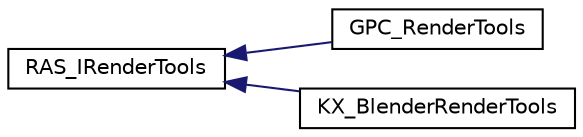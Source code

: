 digraph G
{
  edge [fontname="Helvetica",fontsize="10",labelfontname="Helvetica",labelfontsize="10"];
  node [fontname="Helvetica",fontsize="10",shape=record];
  rankdir=LR;
  Node1 [label="RAS_IRenderTools",height=0.2,width=0.4,color="black", fillcolor="white", style="filled",URL="$d0/d53/classRAS__IRenderTools.html"];
  Node1 -> Node2 [dir=back,color="midnightblue",fontsize="10",style="solid",fontname="Helvetica"];
  Node2 [label="GPC_RenderTools",height=0.2,width=0.4,color="black", fillcolor="white", style="filled",URL="$dc/d02/classGPC__RenderTools.html"];
  Node1 -> Node3 [dir=back,color="midnightblue",fontsize="10",style="solid",fontname="Helvetica"];
  Node3 [label="KX_BlenderRenderTools",height=0.2,width=0.4,color="black", fillcolor="white", style="filled",URL="$dd/dcf/classKX__BlenderRenderTools.html"];
}
